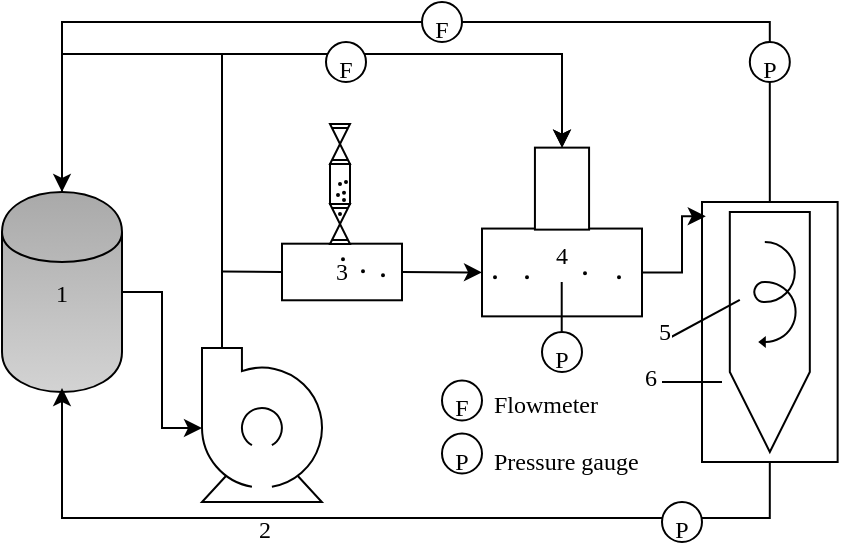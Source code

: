 <mxfile version="26.2.8">
  <diagram name="Page-1" id="7JwyW4FuynI3zw1Lpk3y">
    <mxGraphModel dx="717" dy="415" grid="1" gridSize="10" guides="1" tooltips="1" connect="1" arrows="1" fold="1" page="1" pageScale="1" pageWidth="827" pageHeight="1169" math="0" shadow="0">
      <root>
        <mxCell id="0" />
        <mxCell id="1" parent="0" />
        <mxCell id="_ku4jCw8qOucxCteulYC-88" style="edgeStyle=orthogonalEdgeStyle;rounded=0;orthogonalLoop=1;jettySize=auto;html=1;entryX=0;entryY=0.5;entryDx=0;entryDy=0;fontFamily=Times New Roman;fontSize=12;fontColor=default;exitX=0.5;exitY=0;exitDx=0;exitDy=0;" edge="1" parent="1" source="_ku4jCw8qOucxCteulYC-15" target="_ku4jCw8qOucxCteulYC-79">
          <mxGeometry relative="1" as="geometry">
            <Array as="points">
              <mxPoint x="60" y="186" />
              <mxPoint x="310" y="186" />
            </Array>
          </mxGeometry>
        </mxCell>
        <mxCell id="_ku4jCw8qOucxCteulYC-15" value="1" style="shape=cylinder;fillColor=#d3d3d3;strokeColor=#000000;gradientColor=#a9a9a9;gradientDirection=north;fontFamily=Times New Roman;" vertex="1" parent="1">
          <mxGeometry x="30" y="255" width="60" height="100" as="geometry" />
        </mxCell>
        <mxCell id="_ku4jCw8qOucxCteulYC-77" style="edgeStyle=orthogonalEdgeStyle;rounded=0;orthogonalLoop=1;jettySize=auto;html=1;fontFamily=Times New Roman;fontSize=12;fontColor=default;exitX=0.5;exitY=1;exitDx=0;exitDy=0;exitPerimeter=0;entryX=0.5;entryY=1;entryDx=0;entryDy=0;" edge="1" parent="1">
          <mxGeometry relative="1" as="geometry">
            <mxPoint x="413.91" y="333.0" as="sourcePoint" />
            <mxPoint x="60" y="353.0" as="targetPoint" />
            <Array as="points">
              <mxPoint x="414" y="418" />
              <mxPoint x="60" y="418" />
            </Array>
          </mxGeometry>
        </mxCell>
        <mxCell id="_ku4jCw8qOucxCteulYC-87" style="edgeStyle=orthogonalEdgeStyle;rounded=0;orthogonalLoop=1;jettySize=auto;html=1;entryX=0.5;entryY=0;entryDx=0;entryDy=0;fontFamily=Times New Roman;fontSize=12;fontColor=default;exitX=0.5;exitY=0;exitDx=0;exitDy=0;exitPerimeter=0;" edge="1" parent="1" source="_ku4jCw8qOucxCteulYC-39" target="_ku4jCw8qOucxCteulYC-15">
          <mxGeometry relative="1" as="geometry">
            <Array as="points">
              <mxPoint x="414" y="170" />
              <mxPoint x="60" y="170" />
            </Array>
          </mxGeometry>
        </mxCell>
        <mxCell id="_ku4jCw8qOucxCteulYC-72" value="Flowmeter" style="text;fillColor=none;strokeColor=none;fontFamily=Times New Roman;" vertex="1" parent="1">
          <mxGeometry x="274" y="347.25" width="80" height="20" as="geometry" />
        </mxCell>
        <mxCell id="_ku4jCw8qOucxCteulYC-73" value="Pressure gauge" style="text;fillColor=none;strokeColor=none;fontFamily=Times New Roman;" vertex="1" parent="1">
          <mxGeometry x="274" y="375.75" width="100" height="20" as="geometry" />
        </mxCell>
        <mxCell id="_ku4jCw8qOucxCteulYC-95" style="edgeStyle=orthogonalEdgeStyle;rounded=0;orthogonalLoop=1;jettySize=auto;html=1;entryX=0;entryY=0.5;entryDx=0;entryDy=0;fontFamily=Times New Roman;fontSize=12;fontColor=default;" edge="1" parent="1" source="_ku4jCw8qOucxCteulYC-75" target="_ku4jCw8qOucxCteulYC-79">
          <mxGeometry relative="1" as="geometry">
            <Array as="points">
              <mxPoint x="140" y="186" />
              <mxPoint x="310" y="186" />
            </Array>
          </mxGeometry>
        </mxCell>
        <mxCell id="_ku4jCw8qOucxCteulYC-75" value="2" style="shape=mxgraph.pid.pumps.centrifugal_pump_2;html=1;pointerEvents=1;align=center;verticalLabelPosition=bottom;verticalAlign=top;dashed=0;strokeColor=default;fontFamily=Times New Roman;fontSize=12;fontColor=default;fillColor=default;" vertex="1" parent="1">
          <mxGeometry x="130" y="333" width="62" height="77" as="geometry" />
        </mxCell>
        <mxCell id="_ku4jCw8qOucxCteulYC-82" value="" style="group" vertex="1" connectable="0" parent="1">
          <mxGeometry x="270" y="232.815" width="80" height="84.365" as="geometry" />
        </mxCell>
        <mxCell id="_ku4jCw8qOucxCteulYC-78" value="4" style="rounded=0;whiteSpace=wrap;html=1;dashed=0;pointerEvents=1;strokeColor=default;align=center;verticalAlign=top;fontFamily=Times New Roman;fontSize=12;fontColor=default;fillColor=default;" vertex="1" parent="_ku4jCw8qOucxCteulYC-82">
          <mxGeometry y="40.463" width="80" height="43.902" as="geometry" />
        </mxCell>
        <mxCell id="_ku4jCw8qOucxCteulYC-79" value="" style="rounded=0;whiteSpace=wrap;html=1;dashed=0;pointerEvents=1;strokeColor=default;align=center;verticalAlign=top;fontFamily=Times New Roman;fontSize=12;fontColor=default;fillColor=default;rotation=90;" vertex="1" parent="_ku4jCw8qOucxCteulYC-82">
          <mxGeometry x="19.5" y="6.965" width="41" height="27.07" as="geometry" />
        </mxCell>
        <mxCell id="_ku4jCw8qOucxCteulYC-194" value="" style="endArrow=none;html=1;rounded=0;fontFamily=Times New Roman;fontSize=12;fontColor=default;" edge="1" parent="_ku4jCw8qOucxCteulYC-82">
          <mxGeometry width="50" height="50" relative="1" as="geometry">
            <mxPoint x="39.86" y="91.955" as="sourcePoint" />
            <mxPoint x="39.86" y="67.185" as="targetPoint" />
          </mxGeometry>
        </mxCell>
        <mxCell id="_ku4jCw8qOucxCteulYC-91" value="" style="group" vertex="1" connectable="0" parent="1">
          <mxGeometry x="170" y="254.77" width="60" height="54.37" as="geometry" />
        </mxCell>
        <mxCell id="_ku4jCw8qOucxCteulYC-92" value="3" style="rounded=0;whiteSpace=wrap;html=1;dashed=0;pointerEvents=1;strokeColor=default;align=center;verticalAlign=top;fontFamily=Times New Roman;fontSize=12;fontColor=default;fillColor=default;" vertex="1" parent="_ku4jCw8qOucxCteulYC-91">
          <mxGeometry y="26.077" width="60" height="28.293" as="geometry" />
        </mxCell>
        <mxCell id="_ku4jCw8qOucxCteulYC-203" value="" style="ellipse;whiteSpace=wrap;html=1;aspect=fixed;dashed=0;pointerEvents=1;strokeColor=default;align=center;verticalAlign=top;fontFamily=Times New Roman;fontSize=12;fontColor=default;fillColor=#000000;" vertex="1" parent="_ku4jCw8qOucxCteulYC-91">
          <mxGeometry x="30.5" y="0.08" width="1" height="1" as="geometry" />
        </mxCell>
        <mxCell id="_ku4jCw8qOucxCteulYC-96" style="edgeStyle=orthogonalEdgeStyle;rounded=0;orthogonalLoop=1;jettySize=auto;html=1;entryX=0;entryY=0.52;entryDx=0;entryDy=0;entryPerimeter=0;fontFamily=Times New Roman;fontSize=12;fontColor=default;" edge="1" parent="1" source="_ku4jCw8qOucxCteulYC-15" target="_ku4jCw8qOucxCteulYC-75">
          <mxGeometry relative="1" as="geometry" />
        </mxCell>
        <mxCell id="_ku4jCw8qOucxCteulYC-100" value="" style="group" vertex="1" connectable="0" parent="1">
          <mxGeometry x="380" y="260" width="67.82" height="130" as="geometry" />
        </mxCell>
        <mxCell id="_ku4jCw8qOucxCteulYC-98" value="" style="rounded=0;whiteSpace=wrap;html=1;dashed=0;pointerEvents=1;strokeColor=default;align=center;verticalAlign=top;fontFamily=Times New Roman;fontSize=12;fontColor=default;fillColor=default;rotation=90;" vertex="1" parent="_ku4jCw8qOucxCteulYC-100">
          <mxGeometry x="-31.09" y="31.09" width="130" height="67.82" as="geometry" />
        </mxCell>
        <mxCell id="_ku4jCw8qOucxCteulYC-39" value="&lt;div&gt;&lt;br&gt;&lt;/div&gt;" style="shape=mxgraph.pid.separators.separator_(cyclone);html=1;pointerEvents=1;align=center;verticalLabelPosition=bottom;verticalAlign=top;dashed=0;fontFamily=Times New Roman;" vertex="1" parent="_ku4jCw8qOucxCteulYC-100">
          <mxGeometry x="13.91" y="5" width="40" height="120" as="geometry" />
        </mxCell>
        <mxCell id="_ku4jCw8qOucxCteulYC-225" value="" style="endArrow=none;html=1;rounded=0;fontFamily=Times New Roman;fontSize=12;fontColor=default;" edge="1" parent="_ku4jCw8qOucxCteulYC-100">
          <mxGeometry width="50" height="50" relative="1" as="geometry">
            <mxPoint x="-20" y="70" as="sourcePoint" />
            <mxPoint x="18.91" y="48.91" as="targetPoint" />
          </mxGeometry>
        </mxCell>
        <mxCell id="_ku4jCw8qOucxCteulYC-226" value="5" style="edgeLabel;html=1;align=center;verticalAlign=middle;resizable=0;points=[];dashed=0;pointerEvents=1;strokeColor=default;fontFamily=Times New Roman;fontSize=12;fontColor=default;fillColor=default;" vertex="1" connectable="0" parent="_ku4jCw8qOucxCteulYC-225">
          <mxGeometry x="-0.491" y="1" relative="1" as="geometry">
            <mxPoint x="-9" y="1" as="offset" />
          </mxGeometry>
        </mxCell>
        <mxCell id="_ku4jCw8qOucxCteulYC-105" value="" style="endArrow=none;html=1;rounded=0;fontFamily=Times New Roman;fontSize=12;fontColor=default;entryX=0;entryY=0.5;entryDx=0;entryDy=0;" edge="1" parent="1" target="_ku4jCw8qOucxCteulYC-92">
          <mxGeometry width="50" height="50" relative="1" as="geometry">
            <mxPoint x="140" y="294.77" as="sourcePoint" />
            <mxPoint x="210" y="284.08" as="targetPoint" />
          </mxGeometry>
        </mxCell>
        <mxCell id="_ku4jCw8qOucxCteulYC-108" value="" style="endArrow=classic;html=1;rounded=0;fontFamily=Times New Roman;fontSize=12;fontColor=default;entryX=0;entryY=0.5;entryDx=0;entryDy=0;exitX=1;exitY=0.5;exitDx=0;exitDy=0;" edge="1" parent="1" source="_ku4jCw8qOucxCteulYC-92" target="_ku4jCw8qOucxCteulYC-78">
          <mxGeometry width="50" height="50" relative="1" as="geometry">
            <mxPoint x="300" y="271.18" as="sourcePoint" />
            <mxPoint x="360" y="271.179" as="targetPoint" />
          </mxGeometry>
        </mxCell>
        <mxCell id="_ku4jCw8qOucxCteulYC-109" value="F" style="ellipse;whiteSpace=wrap;html=1;aspect=fixed;dashed=0;pointerEvents=1;strokeColor=default;align=center;verticalAlign=top;fontFamily=Times New Roman;fontSize=12;fontColor=default;fillColor=default;" vertex="1" parent="1">
          <mxGeometry x="192" y="180" width="20" height="20" as="geometry" />
        </mxCell>
        <mxCell id="_ku4jCw8qOucxCteulYC-114" value="&lt;font&gt;F&lt;/font&gt;" style="ellipse;whiteSpace=wrap;html=1;aspect=fixed;dashed=0;pointerEvents=1;strokeColor=default;align=center;verticalAlign=top;fontFamily=Times New Roman;fontSize=12;fontColor=default;fillColor=default;" vertex="1" parent="1">
          <mxGeometry x="240" y="160" width="20" height="20" as="geometry" />
        </mxCell>
        <mxCell id="_ku4jCw8qOucxCteulYC-118" value="F" style="ellipse;whiteSpace=wrap;html=1;aspect=fixed;dashed=0;pointerEvents=1;strokeColor=default;align=center;verticalAlign=top;fontFamily=Times New Roman;fontSize=12;fontColor=default;fillColor=default;" vertex="1" parent="1">
          <mxGeometry x="250" y="349.25" width="20" height="20" as="geometry" />
        </mxCell>
        <mxCell id="_ku4jCw8qOucxCteulYC-123" value="P" style="ellipse;whiteSpace=wrap;html=1;aspect=fixed;dashed=0;pointerEvents=1;strokeColor=default;align=center;verticalAlign=top;fontFamily=Times New Roman;fontSize=12;fontColor=default;fillColor=default;" vertex="1" parent="1">
          <mxGeometry x="250" y="375.75" width="20" height="20" as="geometry" />
        </mxCell>
        <mxCell id="_ku4jCw8qOucxCteulYC-127" value="P" style="ellipse;whiteSpace=wrap;html=1;aspect=fixed;dashed=0;pointerEvents=1;strokeColor=default;align=center;verticalAlign=top;fontFamily=Times New Roman;fontSize=12;fontColor=default;fillColor=default;" vertex="1" parent="1">
          <mxGeometry x="403.91" y="180.0" width="20" height="20" as="geometry" />
        </mxCell>
        <mxCell id="_ku4jCw8qOucxCteulYC-128" value="P" style="ellipse;whiteSpace=wrap;html=1;aspect=fixed;dashed=0;pointerEvents=1;strokeColor=default;align=center;verticalAlign=top;fontFamily=Times New Roman;fontSize=12;fontColor=default;fillColor=default;" vertex="1" parent="1">
          <mxGeometry x="360" y="410" width="20" height="20" as="geometry" />
        </mxCell>
        <mxCell id="_ku4jCw8qOucxCteulYC-129" value="" style="rounded=0;whiteSpace=wrap;html=1;dashed=0;pointerEvents=1;strokeColor=default;align=center;verticalAlign=top;fontFamily=Times New Roman;fontSize=12;fontColor=default;fillColor=default;rotation=90;" vertex="1" parent="1">
          <mxGeometry x="189" y="246" width="20" height="10" as="geometry" />
        </mxCell>
        <mxCell id="_ku4jCw8qOucxCteulYC-175" value="" style="group" vertex="1" connectable="0" parent="1">
          <mxGeometry x="194" y="221" width="10" height="20" as="geometry" />
        </mxCell>
        <mxCell id="_ku4jCw8qOucxCteulYC-173" value="" style="html=1;dashed=0;whiteSpace=wrap;shape=mxgraph.dfd.archive;pointerEvents=1;strokeColor=default;align=center;verticalAlign=top;fontFamily=Times New Roman;fontSize=12;fontColor=default;fillColor=default;" vertex="1" parent="_ku4jCw8qOucxCteulYC-175">
          <mxGeometry width="10" height="10" as="geometry" />
        </mxCell>
        <mxCell id="_ku4jCw8qOucxCteulYC-174" value="" style="html=1;dashed=0;whiteSpace=wrap;shape=mxgraph.dfd.archive;pointerEvents=1;strokeColor=default;align=center;verticalAlign=top;fontFamily=Times New Roman;fontSize=12;fontColor=default;fillColor=default;rotation=-180;" vertex="1" parent="_ku4jCw8qOucxCteulYC-175">
          <mxGeometry y="10" width="10" height="10" as="geometry" />
        </mxCell>
        <mxCell id="_ku4jCw8qOucxCteulYC-185" value="" style="group" vertex="1" connectable="0" parent="1">
          <mxGeometry x="194" y="261" width="10" height="20" as="geometry" />
        </mxCell>
        <mxCell id="_ku4jCw8qOucxCteulYC-186" value="" style="html=1;dashed=0;whiteSpace=wrap;shape=mxgraph.dfd.archive;pointerEvents=1;strokeColor=default;align=center;verticalAlign=top;fontFamily=Times New Roman;fontSize=12;fontColor=default;fillColor=default;" vertex="1" parent="_ku4jCw8qOucxCteulYC-185">
          <mxGeometry width="10" height="10" as="geometry" />
        </mxCell>
        <mxCell id="_ku4jCw8qOucxCteulYC-187" value="" style="html=1;dashed=0;whiteSpace=wrap;shape=mxgraph.dfd.archive;pointerEvents=1;strokeColor=default;align=center;verticalAlign=top;fontFamily=Times New Roman;fontSize=12;fontColor=default;fillColor=default;rotation=-180;" vertex="1" parent="_ku4jCw8qOucxCteulYC-185">
          <mxGeometry y="10" width="10" height="10" as="geometry" />
        </mxCell>
        <mxCell id="_ku4jCw8qOucxCteulYC-209" value="" style="ellipse;whiteSpace=wrap;html=1;aspect=fixed;dashed=0;pointerEvents=1;strokeColor=default;align=center;verticalAlign=top;fontFamily=Times New Roman;fontSize=12;fontColor=default;fillColor=#000000;" vertex="1" parent="_ku4jCw8qOucxCteulYC-185">
          <mxGeometry x="4.5" y="4.5" width="1" height="1" as="geometry" />
        </mxCell>
        <mxCell id="_ku4jCw8qOucxCteulYC-117" value="P" style="ellipse;whiteSpace=wrap;html=1;aspect=fixed;dashed=0;pointerEvents=1;strokeColor=default;align=center;verticalAlign=top;fontFamily=Times New Roman;fontSize=12;fontColor=default;fillColor=default;" vertex="1" parent="1">
          <mxGeometry x="300" y="325" width="20" height="20" as="geometry" />
        </mxCell>
        <mxCell id="_ku4jCw8qOucxCteulYC-195" value="" style="ellipse;whiteSpace=wrap;html=1;aspect=fixed;dashed=0;pointerEvents=1;strokeColor=default;align=center;verticalAlign=top;fontFamily=Times New Roman;fontSize=12;fontColor=default;fillColor=#000000;" vertex="1" parent="1">
          <mxGeometry x="198.5" y="250.5" width="1" height="1" as="geometry" />
        </mxCell>
        <mxCell id="_ku4jCw8qOucxCteulYC-205" value="" style="ellipse;whiteSpace=wrap;html=1;aspect=fixed;dashed=0;pointerEvents=1;strokeColor=default;align=center;verticalAlign=top;fontFamily=Times New Roman;fontSize=12;fontColor=default;fillColor=#000000;" vertex="1" parent="1">
          <mxGeometry x="200.5" y="258.5" width="1" height="1" as="geometry" />
        </mxCell>
        <mxCell id="_ku4jCw8qOucxCteulYC-206" value="" style="ellipse;whiteSpace=wrap;html=1;aspect=fixed;dashed=0;pointerEvents=1;strokeColor=default;align=center;verticalAlign=top;fontFamily=Times New Roman;fontSize=12;fontColor=default;fillColor=#000000;" vertex="1" parent="1">
          <mxGeometry x="201.5" y="249.5" width="1" height="1" as="geometry" />
        </mxCell>
        <mxCell id="_ku4jCw8qOucxCteulYC-215" style="edgeStyle=orthogonalEdgeStyle;rounded=0;orthogonalLoop=1;jettySize=auto;html=1;exitX=0;exitY=0;exitDx=0;exitDy=0;fontFamily=Times New Roman;fontSize=12;fontColor=default;" edge="1" parent="1" source="_ku4jCw8qOucxCteulYC-208">
          <mxGeometry relative="1" as="geometry">
            <mxPoint x="200.631" y="254.984" as="targetPoint" />
          </mxGeometry>
        </mxCell>
        <mxCell id="_ku4jCw8qOucxCteulYC-208" value="" style="ellipse;whiteSpace=wrap;html=1;aspect=fixed;dashed=0;pointerEvents=1;strokeColor=default;align=center;verticalAlign=top;fontFamily=Times New Roman;fontSize=12;fontColor=default;fillColor=#000000;" vertex="1" parent="1">
          <mxGeometry x="200.5" y="254.85" width="1" height="1" as="geometry" />
        </mxCell>
        <mxCell id="_ku4jCw8qOucxCteulYC-213" value="" style="ellipse;whiteSpace=wrap;html=1;aspect=fixed;dashed=0;pointerEvents=1;strokeColor=default;align=center;verticalAlign=top;fontFamily=Times New Roman;fontSize=12;fontColor=default;fillColor=#000000;" vertex="1" parent="1">
          <mxGeometry x="197.5" y="256" width="1" height="1" as="geometry" />
        </mxCell>
        <mxCell id="_ku4jCw8qOucxCteulYC-216" value="" style="ellipse;whiteSpace=wrap;html=1;aspect=fixed;dashed=0;pointerEvents=1;strokeColor=default;align=center;verticalAlign=top;fontFamily=Times New Roman;fontSize=12;fontColor=default;fillColor=#000000;" vertex="1" parent="1">
          <mxGeometry x="210" y="294.18" width="1" height="1" as="geometry" />
        </mxCell>
        <mxCell id="_ku4jCw8qOucxCteulYC-217" value="" style="ellipse;whiteSpace=wrap;html=1;aspect=fixed;dashed=0;pointerEvents=1;strokeColor=default;align=center;verticalAlign=top;fontFamily=Times New Roman;fontSize=12;fontColor=default;fillColor=#000000;" vertex="1" parent="1">
          <mxGeometry x="220" y="296.14" width="1" height="1" as="geometry" />
        </mxCell>
        <mxCell id="_ku4jCw8qOucxCteulYC-218" value="" style="ellipse;whiteSpace=wrap;html=1;aspect=fixed;dashed=0;pointerEvents=1;strokeColor=default;align=center;verticalAlign=top;fontFamily=Times New Roman;fontSize=12;fontColor=default;fillColor=#000000;" vertex="1" parent="1">
          <mxGeometry x="200" y="288.14" width="1" height="1" as="geometry" />
        </mxCell>
        <mxCell id="_ku4jCw8qOucxCteulYC-219" value="" style="ellipse;whiteSpace=wrap;html=1;aspect=fixed;dashed=0;pointerEvents=1;strokeColor=default;align=center;verticalAlign=top;fontFamily=Times New Roman;fontSize=12;fontColor=default;fillColor=#000000;" vertex="1" parent="1">
          <mxGeometry x="276" y="297.14" width="1" height="1" as="geometry" />
        </mxCell>
        <mxCell id="_ku4jCw8qOucxCteulYC-221" value="" style="ellipse;whiteSpace=wrap;html=1;aspect=fixed;dashed=0;pointerEvents=1;strokeColor=default;align=center;verticalAlign=top;fontFamily=Times New Roman;fontSize=12;fontColor=default;fillColor=#000000;" vertex="1" parent="1">
          <mxGeometry x="292" y="297.14" width="1" height="1" as="geometry" />
        </mxCell>
        <mxCell id="_ku4jCw8qOucxCteulYC-222" value="" style="ellipse;whiteSpace=wrap;html=1;aspect=fixed;dashed=0;pointerEvents=1;strokeColor=default;align=center;verticalAlign=top;fontFamily=Times New Roman;fontSize=12;fontColor=default;fillColor=#000000;" vertex="1" parent="1">
          <mxGeometry x="321" y="295.14" width="1" height="1" as="geometry" />
        </mxCell>
        <mxCell id="_ku4jCw8qOucxCteulYC-223" value="" style="ellipse;whiteSpace=wrap;html=1;aspect=fixed;dashed=0;pointerEvents=1;strokeColor=default;align=center;verticalAlign=top;fontFamily=Times New Roman;fontSize=12;fontColor=default;fillColor=#000000;" vertex="1" parent="1">
          <mxGeometry x="338" y="297.14" width="1" height="1" as="geometry" />
        </mxCell>
        <mxCell id="_ku4jCw8qOucxCteulYC-224" style="edgeStyle=orthogonalEdgeStyle;rounded=0;orthogonalLoop=1;jettySize=auto;html=1;entryX=0.055;entryY=0.972;entryDx=0;entryDy=0;entryPerimeter=0;fontFamily=Times New Roman;fontSize=12;fontColor=default;" edge="1" parent="1" source="_ku4jCw8qOucxCteulYC-78" target="_ku4jCw8qOucxCteulYC-98">
          <mxGeometry relative="1" as="geometry" />
        </mxCell>
        <mxCell id="_ku4jCw8qOucxCteulYC-227" value="" style="endArrow=none;html=1;rounded=0;fontFamily=Times New Roman;fontSize=12;fontColor=default;" edge="1" parent="1">
          <mxGeometry width="50" height="50" relative="1" as="geometry">
            <mxPoint x="360" y="350" as="sourcePoint" />
            <mxPoint x="390" y="350" as="targetPoint" />
          </mxGeometry>
        </mxCell>
        <mxCell id="_ku4jCw8qOucxCteulYC-228" value="6" style="text;html=1;align=center;verticalAlign=middle;resizable=0;points=[];autosize=1;strokeColor=none;fillColor=none;fontFamily=Times New Roman;fontSize=12;fontColor=default;" vertex="1" parent="1">
          <mxGeometry x="339" y="333" width="30" height="30" as="geometry" />
        </mxCell>
      </root>
    </mxGraphModel>
  </diagram>
</mxfile>

